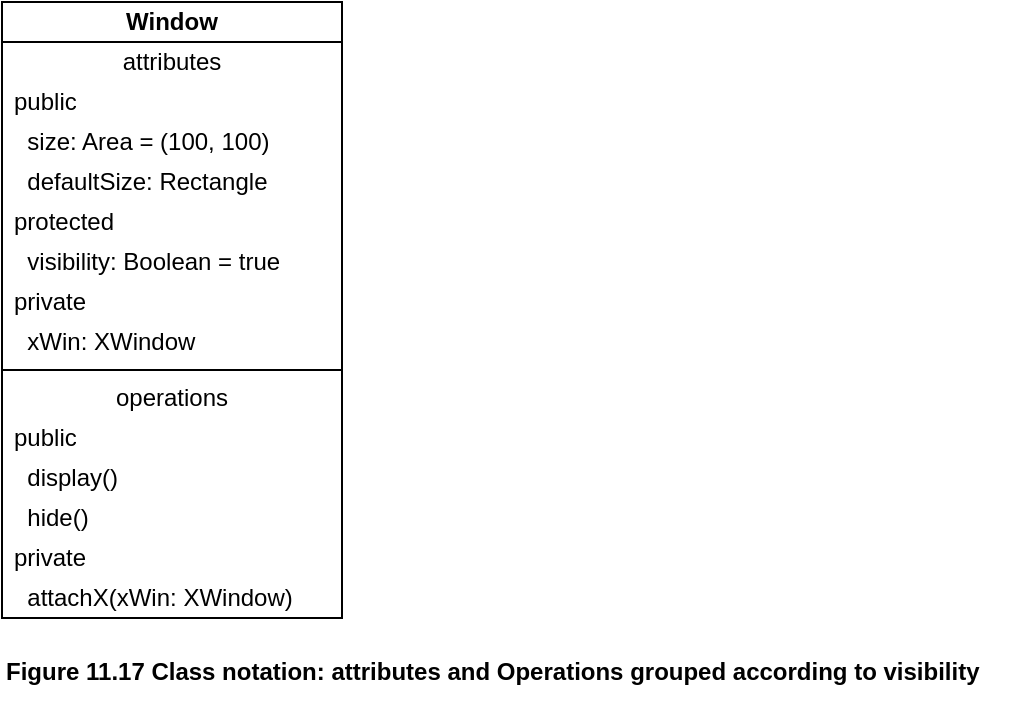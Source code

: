 <mxfile version="21.6.5" type="device">
  <diagram name="Page-1" id="6bN-67nITPtQfYFEgDMQ">
    <mxGraphModel dx="864" dy="495" grid="1" gridSize="10" guides="1" tooltips="1" connect="1" arrows="1" fold="1" page="1" pageScale="1" pageWidth="1169" pageHeight="827" math="0" shadow="0">
      <root>
        <mxCell id="0" />
        <mxCell id="1" parent="0" />
        <mxCell id="owLxJ22BhbKbUJCoReSS-1" value="&lt;b&gt;Window&lt;/b&gt;" style="swimlane;fontStyle=0;align=center;verticalAlign=middle;childLayout=stackLayout;horizontal=1;startSize=20;horizontalStack=0;resizeParent=1;resizeParentMax=0;resizeLast=0;collapsible=0;marginBottom=0;html=1;whiteSpace=wrap;" vertex="1" parent="1">
          <mxGeometry x="40" y="40" width="170" height="308" as="geometry" />
        </mxCell>
        <mxCell id="owLxJ22BhbKbUJCoReSS-2" value="attributes" style="text;html=1;strokeColor=none;fillColor=none;align=center;verticalAlign=middle;spacingLeft=4;spacingRight=4;overflow=hidden;rotatable=0;points=[[0,0.5],[1,0.5]];portConstraint=eastwest;whiteSpace=wrap;" vertex="1" parent="owLxJ22BhbKbUJCoReSS-1">
          <mxGeometry y="20" width="170" height="20" as="geometry" />
        </mxCell>
        <mxCell id="owLxJ22BhbKbUJCoReSS-12" value="public" style="text;html=1;strokeColor=none;fillColor=none;align=left;verticalAlign=middle;spacingLeft=4;spacingRight=4;overflow=hidden;rotatable=0;points=[[0,0.5],[1,0.5]];portConstraint=eastwest;whiteSpace=wrap;" vertex="1" parent="owLxJ22BhbKbUJCoReSS-1">
          <mxGeometry y="40" width="170" height="20" as="geometry" />
        </mxCell>
        <mxCell id="owLxJ22BhbKbUJCoReSS-3" value="&amp;nbsp; size: Area = (100, 100)" style="text;html=1;strokeColor=none;fillColor=none;align=left;verticalAlign=middle;spacingLeft=4;spacingRight=4;overflow=hidden;rotatable=0;points=[[0,0.5],[1,0.5]];portConstraint=eastwest;whiteSpace=wrap;" vertex="1" parent="owLxJ22BhbKbUJCoReSS-1">
          <mxGeometry y="60" width="170" height="20" as="geometry" />
        </mxCell>
        <mxCell id="owLxJ22BhbKbUJCoReSS-5" value="&amp;nbsp; defaultSize: Rectangle" style="text;html=1;strokeColor=none;fillColor=none;align=left;verticalAlign=middle;spacingLeft=4;spacingRight=4;overflow=hidden;rotatable=0;points=[[0,0.5],[1,0.5]];portConstraint=eastwest;whiteSpace=wrap;" vertex="1" parent="owLxJ22BhbKbUJCoReSS-1">
          <mxGeometry y="80" width="170" height="20" as="geometry" />
        </mxCell>
        <mxCell id="owLxJ22BhbKbUJCoReSS-13" value="protected" style="text;html=1;strokeColor=none;fillColor=none;align=left;verticalAlign=middle;spacingLeft=4;spacingRight=4;overflow=hidden;rotatable=0;points=[[0,0.5],[1,0.5]];portConstraint=eastwest;whiteSpace=wrap;" vertex="1" parent="owLxJ22BhbKbUJCoReSS-1">
          <mxGeometry y="100" width="170" height="20" as="geometry" />
        </mxCell>
        <mxCell id="owLxJ22BhbKbUJCoReSS-4" value="&amp;nbsp; visibility: Boolean = true" style="text;html=1;strokeColor=none;fillColor=none;align=left;verticalAlign=middle;spacingLeft=4;spacingRight=4;overflow=hidden;rotatable=0;points=[[0,0.5],[1,0.5]];portConstraint=eastwest;whiteSpace=wrap;" vertex="1" parent="owLxJ22BhbKbUJCoReSS-1">
          <mxGeometry y="120" width="170" height="20" as="geometry" />
        </mxCell>
        <mxCell id="owLxJ22BhbKbUJCoReSS-6" value="private" style="text;html=1;strokeColor=none;fillColor=none;align=left;verticalAlign=middle;spacingLeft=4;spacingRight=4;overflow=hidden;rotatable=0;points=[[0,0.5],[1,0.5]];portConstraint=eastwest;whiteSpace=wrap;" vertex="1" parent="owLxJ22BhbKbUJCoReSS-1">
          <mxGeometry y="140" width="170" height="20" as="geometry" />
        </mxCell>
        <mxCell id="owLxJ22BhbKbUJCoReSS-14" value="&amp;nbsp; xWin: XWindow" style="text;html=1;strokeColor=none;fillColor=none;align=left;verticalAlign=middle;spacingLeft=4;spacingRight=4;overflow=hidden;rotatable=0;points=[[0,0.5],[1,0.5]];portConstraint=eastwest;whiteSpace=wrap;" vertex="1" parent="owLxJ22BhbKbUJCoReSS-1">
          <mxGeometry y="160" width="170" height="20" as="geometry" />
        </mxCell>
        <mxCell id="owLxJ22BhbKbUJCoReSS-7" value="" style="line;strokeWidth=1;fillColor=none;align=left;verticalAlign=middle;spacingTop=-1;spacingLeft=3;spacingRight=3;rotatable=0;labelPosition=right;points=[];portConstraint=eastwest;" vertex="1" parent="owLxJ22BhbKbUJCoReSS-1">
          <mxGeometry y="180" width="170" height="8" as="geometry" />
        </mxCell>
        <mxCell id="owLxJ22BhbKbUJCoReSS-8" value="operations" style="text;html=1;strokeColor=none;fillColor=none;align=center;verticalAlign=middle;spacingLeft=4;spacingRight=4;overflow=hidden;rotatable=0;points=[[0,0.5],[1,0.5]];portConstraint=eastwest;whiteSpace=wrap;" vertex="1" parent="owLxJ22BhbKbUJCoReSS-1">
          <mxGeometry y="188" width="170" height="20" as="geometry" />
        </mxCell>
        <mxCell id="owLxJ22BhbKbUJCoReSS-15" value="public" style="text;html=1;strokeColor=none;fillColor=none;align=left;verticalAlign=middle;spacingLeft=4;spacingRight=4;overflow=hidden;rotatable=0;points=[[0,0.5],[1,0.5]];portConstraint=eastwest;whiteSpace=wrap;" vertex="1" parent="owLxJ22BhbKbUJCoReSS-1">
          <mxGeometry y="208" width="170" height="20" as="geometry" />
        </mxCell>
        <mxCell id="owLxJ22BhbKbUJCoReSS-9" value="&amp;nbsp; display()" style="text;html=1;strokeColor=none;fillColor=none;align=left;verticalAlign=middle;spacingLeft=4;spacingRight=4;overflow=hidden;rotatable=0;points=[[0,0.5],[1,0.5]];portConstraint=eastwest;whiteSpace=wrap;" vertex="1" parent="owLxJ22BhbKbUJCoReSS-1">
          <mxGeometry y="228" width="170" height="20" as="geometry" />
        </mxCell>
        <mxCell id="owLxJ22BhbKbUJCoReSS-10" value="&amp;nbsp; hide()" style="text;html=1;strokeColor=none;fillColor=none;align=left;verticalAlign=middle;spacingLeft=4;spacingRight=4;overflow=hidden;rotatable=0;points=[[0,0.5],[1,0.5]];portConstraint=eastwest;whiteSpace=wrap;" vertex="1" parent="owLxJ22BhbKbUJCoReSS-1">
          <mxGeometry y="248" width="170" height="20" as="geometry" />
        </mxCell>
        <mxCell id="owLxJ22BhbKbUJCoReSS-16" value="private" style="text;html=1;strokeColor=none;fillColor=none;align=left;verticalAlign=middle;spacingLeft=4;spacingRight=4;overflow=hidden;rotatable=0;points=[[0,0.5],[1,0.5]];portConstraint=eastwest;whiteSpace=wrap;" vertex="1" parent="owLxJ22BhbKbUJCoReSS-1">
          <mxGeometry y="268" width="170" height="20" as="geometry" />
        </mxCell>
        <mxCell id="owLxJ22BhbKbUJCoReSS-11" value="&amp;nbsp; attachX(xWin: XWindow)" style="text;html=1;strokeColor=none;fillColor=none;align=left;verticalAlign=middle;spacingLeft=4;spacingRight=4;overflow=hidden;rotatable=0;points=[[0,0.5],[1,0.5]];portConstraint=eastwest;whiteSpace=wrap;" vertex="1" parent="owLxJ22BhbKbUJCoReSS-1">
          <mxGeometry y="288" width="170" height="20" as="geometry" />
        </mxCell>
        <mxCell id="owLxJ22BhbKbUJCoReSS-17" value="&lt;b&gt;Figure 11.17 Class notation: attributes and Operations grouped according to visibility&lt;/b&gt;" style="text;html=1;align=left;verticalAlign=middle;resizable=0;points=[];autosize=1;strokeColor=none;fillColor=none;" vertex="1" parent="1">
          <mxGeometry x="40" y="360" width="510" height="30" as="geometry" />
        </mxCell>
      </root>
    </mxGraphModel>
  </diagram>
</mxfile>

